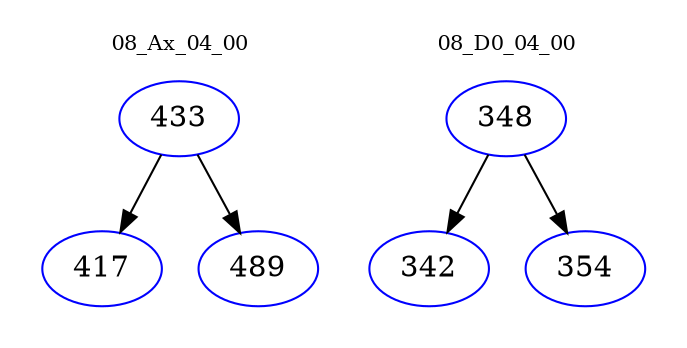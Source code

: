 digraph{
subgraph cluster_0 {
color = white
label = "08_Ax_04_00";
fontsize=10;
T0_433 [label="433", color="blue"]
T0_433 -> T0_417 [color="black"]
T0_417 [label="417", color="blue"]
T0_433 -> T0_489 [color="black"]
T0_489 [label="489", color="blue"]
}
subgraph cluster_1 {
color = white
label = "08_D0_04_00";
fontsize=10;
T1_348 [label="348", color="blue"]
T1_348 -> T1_342 [color="black"]
T1_342 [label="342", color="blue"]
T1_348 -> T1_354 [color="black"]
T1_354 [label="354", color="blue"]
}
}
